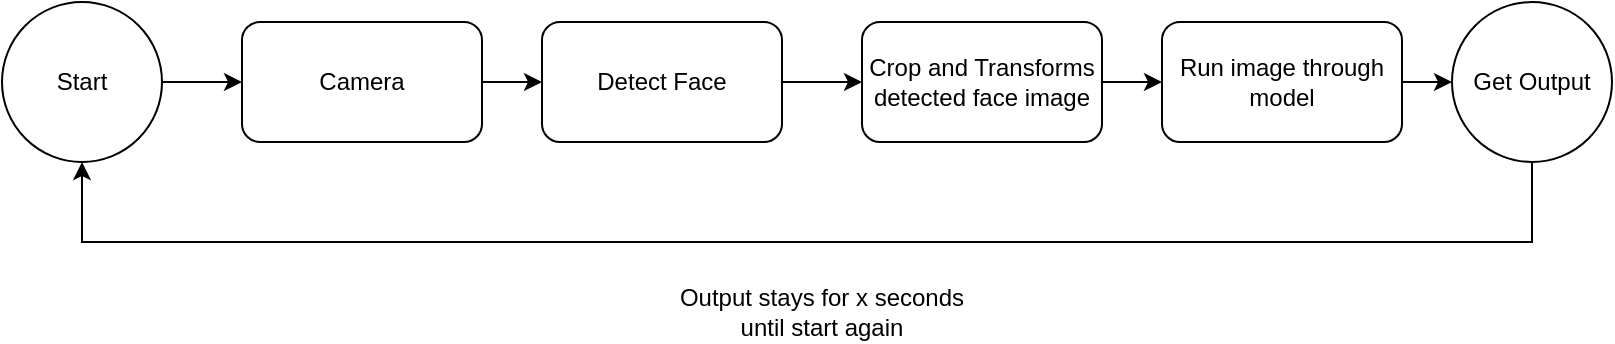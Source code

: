 <mxfile version="24.8.3">
  <diagram name="Page-1" id="poiSn0I1tjzoxU0-kmSW">
    <mxGraphModel dx="1313" dy="653" grid="1" gridSize="10" guides="1" tooltips="1" connect="1" arrows="1" fold="1" page="1" pageScale="1" pageWidth="850" pageHeight="1100" math="0" shadow="0">
      <root>
        <mxCell id="0" />
        <mxCell id="1" parent="0" />
        <mxCell id="-DTzdo4abKxMV6AHpYTJ-5" style="edgeStyle=orthogonalEdgeStyle;rounded=0;orthogonalLoop=1;jettySize=auto;html=1;exitX=1;exitY=0.5;exitDx=0;exitDy=0;entryX=0;entryY=0.5;entryDx=0;entryDy=0;" edge="1" parent="1" source="-DTzdo4abKxMV6AHpYTJ-1" target="-DTzdo4abKxMV6AHpYTJ-2">
          <mxGeometry relative="1" as="geometry" />
        </mxCell>
        <mxCell id="-DTzdo4abKxMV6AHpYTJ-1" value="Camera" style="rounded=1;whiteSpace=wrap;html=1;" vertex="1" parent="1">
          <mxGeometry x="140" y="260" width="120" height="60" as="geometry" />
        </mxCell>
        <mxCell id="-DTzdo4abKxMV6AHpYTJ-6" style="edgeStyle=orthogonalEdgeStyle;rounded=0;orthogonalLoop=1;jettySize=auto;html=1;exitX=1;exitY=0.5;exitDx=0;exitDy=0;entryX=0;entryY=0.5;entryDx=0;entryDy=0;" edge="1" parent="1" source="-DTzdo4abKxMV6AHpYTJ-2" target="-DTzdo4abKxMV6AHpYTJ-3">
          <mxGeometry relative="1" as="geometry" />
        </mxCell>
        <mxCell id="-DTzdo4abKxMV6AHpYTJ-2" value="Detect Face" style="rounded=1;whiteSpace=wrap;html=1;" vertex="1" parent="1">
          <mxGeometry x="290" y="260" width="120" height="60" as="geometry" />
        </mxCell>
        <mxCell id="-DTzdo4abKxMV6AHpYTJ-7" style="edgeStyle=orthogonalEdgeStyle;rounded=0;orthogonalLoop=1;jettySize=auto;html=1;exitX=1;exitY=0.5;exitDx=0;exitDy=0;entryX=0;entryY=0.5;entryDx=0;entryDy=0;" edge="1" parent="1" source="-DTzdo4abKxMV6AHpYTJ-3" target="-DTzdo4abKxMV6AHpYTJ-4">
          <mxGeometry relative="1" as="geometry" />
        </mxCell>
        <mxCell id="-DTzdo4abKxMV6AHpYTJ-3" value="Crop and Transforms&lt;div&gt;detected face image&lt;/div&gt;" style="rounded=1;whiteSpace=wrap;html=1;" vertex="1" parent="1">
          <mxGeometry x="450" y="260" width="120" height="60" as="geometry" />
        </mxCell>
        <mxCell id="-DTzdo4abKxMV6AHpYTJ-11" style="edgeStyle=orthogonalEdgeStyle;rounded=0;orthogonalLoop=1;jettySize=auto;html=1;exitX=1;exitY=0.5;exitDx=0;exitDy=0;entryX=0;entryY=0.5;entryDx=0;entryDy=0;" edge="1" parent="1" source="-DTzdo4abKxMV6AHpYTJ-4" target="-DTzdo4abKxMV6AHpYTJ-10">
          <mxGeometry relative="1" as="geometry" />
        </mxCell>
        <mxCell id="-DTzdo4abKxMV6AHpYTJ-4" value="Run image through model" style="rounded=1;whiteSpace=wrap;html=1;" vertex="1" parent="1">
          <mxGeometry x="600" y="260" width="120" height="60" as="geometry" />
        </mxCell>
        <mxCell id="-DTzdo4abKxMV6AHpYTJ-9" style="edgeStyle=orthogonalEdgeStyle;rounded=0;orthogonalLoop=1;jettySize=auto;html=1;exitX=1;exitY=0.5;exitDx=0;exitDy=0;entryX=0;entryY=0.5;entryDx=0;entryDy=0;" edge="1" parent="1" source="-DTzdo4abKxMV6AHpYTJ-8" target="-DTzdo4abKxMV6AHpYTJ-1">
          <mxGeometry relative="1" as="geometry" />
        </mxCell>
        <mxCell id="-DTzdo4abKxMV6AHpYTJ-8" value="Start" style="ellipse;whiteSpace=wrap;html=1;aspect=fixed;" vertex="1" parent="1">
          <mxGeometry x="20" y="250" width="80" height="80" as="geometry" />
        </mxCell>
        <mxCell id="-DTzdo4abKxMV6AHpYTJ-12" style="edgeStyle=orthogonalEdgeStyle;rounded=0;orthogonalLoop=1;jettySize=auto;html=1;exitX=0.5;exitY=1;exitDx=0;exitDy=0;entryX=0.5;entryY=1;entryDx=0;entryDy=0;" edge="1" parent="1" source="-DTzdo4abKxMV6AHpYTJ-10" target="-DTzdo4abKxMV6AHpYTJ-8">
          <mxGeometry relative="1" as="geometry">
            <Array as="points">
              <mxPoint x="785" y="370" />
              <mxPoint x="60" y="370" />
            </Array>
          </mxGeometry>
        </mxCell>
        <mxCell id="-DTzdo4abKxMV6AHpYTJ-10" value="Get Output" style="ellipse;whiteSpace=wrap;html=1;aspect=fixed;" vertex="1" parent="1">
          <mxGeometry x="745" y="250" width="80" height="80" as="geometry" />
        </mxCell>
        <mxCell id="-DTzdo4abKxMV6AHpYTJ-13" value="Output stays for x seconds until start again" style="text;html=1;align=center;verticalAlign=middle;whiteSpace=wrap;rounded=0;" vertex="1" parent="1">
          <mxGeometry x="350" y="390" width="160" height="30" as="geometry" />
        </mxCell>
      </root>
    </mxGraphModel>
  </diagram>
</mxfile>
